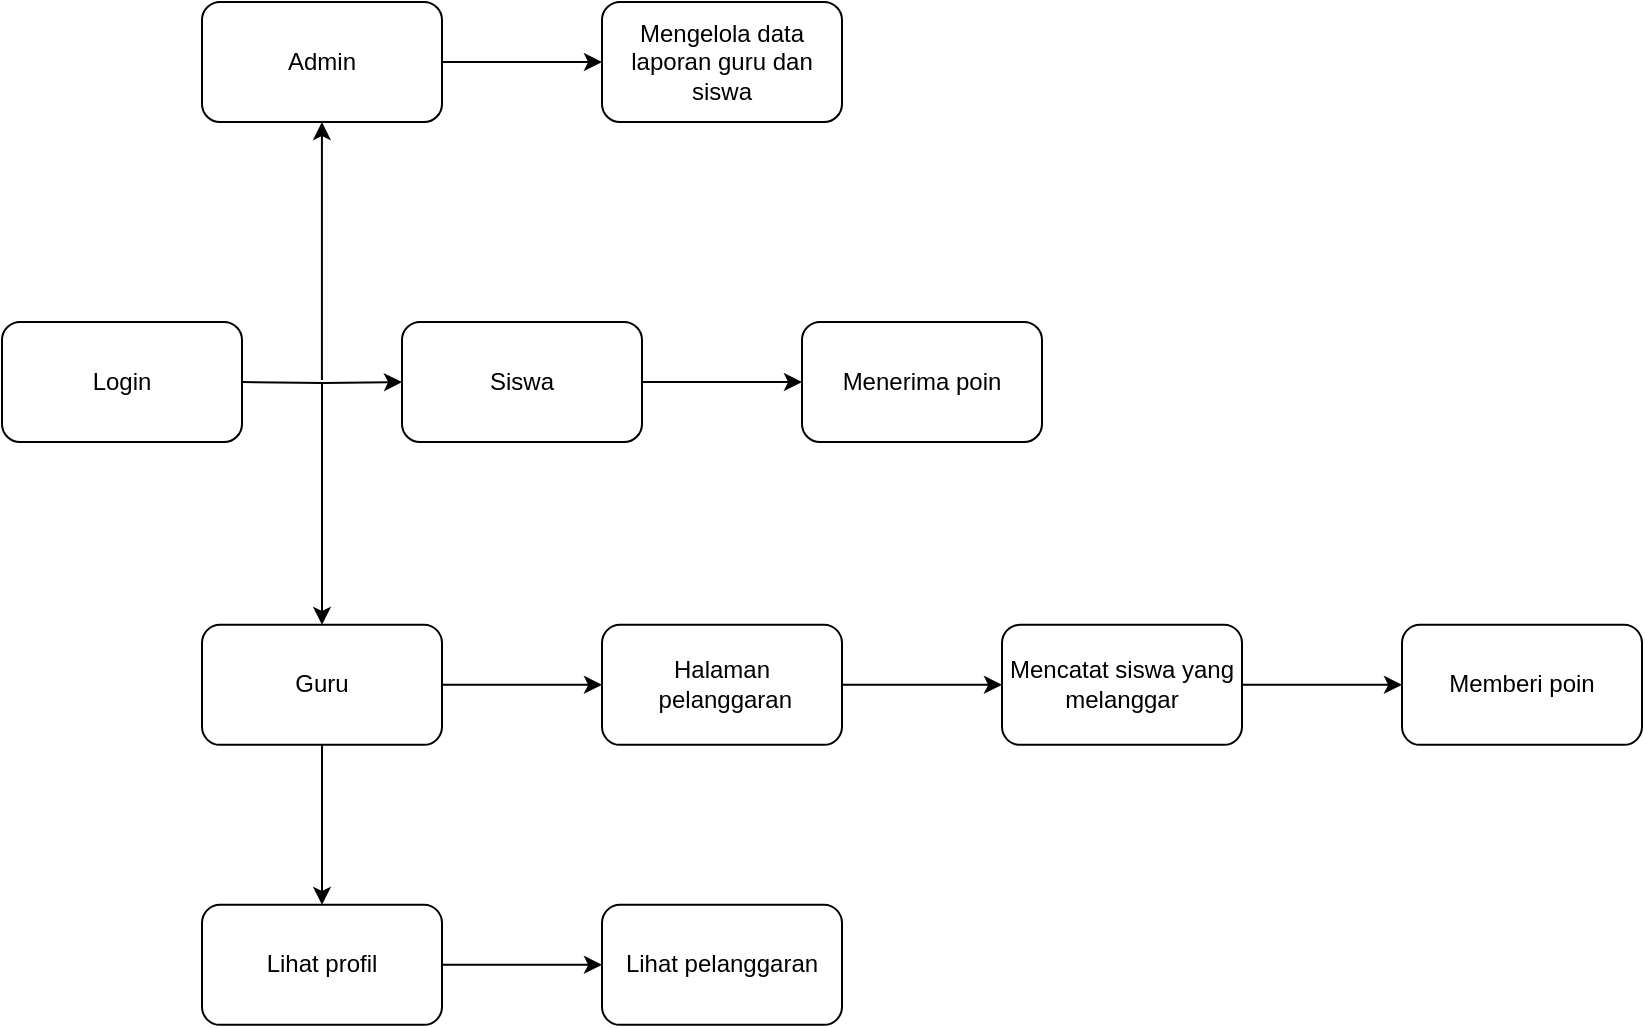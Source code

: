 <mxfile version="24.7.7">
  <diagram name="Page-1" id="-_9zb6RwKj41XNHzX8Fn">
    <mxGraphModel dx="1147" dy="589" grid="1" gridSize="10" guides="1" tooltips="1" connect="1" arrows="1" fold="1" page="1" pageScale="1" pageWidth="850" pageHeight="1100" math="0" shadow="0">
      <root>
        <mxCell id="0" />
        <mxCell id="1" parent="0" />
        <mxCell id="NiA0qLHuh1PLWfHYA17D-5" value="" style="edgeStyle=orthogonalEdgeStyle;rounded=0;orthogonalLoop=1;jettySize=auto;html=1;" parent="1" target="NiA0qLHuh1PLWfHYA17D-4" edge="1">
          <mxGeometry relative="1" as="geometry">
            <mxPoint x="140" y="400.0" as="sourcePoint" />
          </mxGeometry>
        </mxCell>
        <mxCell id="NiA0qLHuh1PLWfHYA17D-1" value="Login" style="rounded=1;whiteSpace=wrap;html=1;" parent="1" vertex="1">
          <mxGeometry x="20" y="370" width="120" height="60" as="geometry" />
        </mxCell>
        <mxCell id="nGJUvvnxSwFZKM965cP_-13" value="" style="edgeStyle=orthogonalEdgeStyle;rounded=0;orthogonalLoop=1;jettySize=auto;html=1;" edge="1" parent="1" source="NiA0qLHuh1PLWfHYA17D-4" target="nGJUvvnxSwFZKM965cP_-12">
          <mxGeometry relative="1" as="geometry" />
        </mxCell>
        <mxCell id="NiA0qLHuh1PLWfHYA17D-4" value="Siswa" style="whiteSpace=wrap;html=1;rounded=1;" parent="1" vertex="1">
          <mxGeometry x="220" y="370" width="120" height="60" as="geometry" />
        </mxCell>
        <mxCell id="NiA0qLHuh1PLWfHYA17D-20" value="" style="endArrow=classic;html=1;rounded=0;" parent="1" edge="1">
          <mxGeometry width="50" height="50" relative="1" as="geometry">
            <mxPoint x="179.96" y="399" as="sourcePoint" />
            <mxPoint x="179.96" y="270" as="targetPoint" />
          </mxGeometry>
        </mxCell>
        <mxCell id="NiA0qLHuh1PLWfHYA17D-21" value="" style="endArrow=classic;html=1;rounded=0;" parent="1" target="NiA0qLHuh1PLWfHYA17D-23" edge="1">
          <mxGeometry width="50" height="50" relative="1" as="geometry">
            <mxPoint x="180" y="400" as="sourcePoint" />
            <mxPoint x="180" y="480.432" as="targetPoint" />
          </mxGeometry>
        </mxCell>
        <mxCell id="NiA0qLHuh1PLWfHYA17D-31" value="" style="edgeStyle=orthogonalEdgeStyle;rounded=0;orthogonalLoop=1;jettySize=auto;html=1;" parent="1" source="NiA0qLHuh1PLWfHYA17D-23" target="NiA0qLHuh1PLWfHYA17D-30" edge="1">
          <mxGeometry relative="1" as="geometry" />
        </mxCell>
        <mxCell id="NiA0qLHuh1PLWfHYA17D-33" value="" style="edgeStyle=orthogonalEdgeStyle;rounded=0;orthogonalLoop=1;jettySize=auto;html=1;" parent="1" source="NiA0qLHuh1PLWfHYA17D-23" target="NiA0qLHuh1PLWfHYA17D-32" edge="1">
          <mxGeometry relative="1" as="geometry" />
        </mxCell>
        <mxCell id="NiA0qLHuh1PLWfHYA17D-23" value="Guru" style="rounded=1;whiteSpace=wrap;html=1;" parent="1" vertex="1">
          <mxGeometry x="120" y="521.432" width="120" height="60" as="geometry" />
        </mxCell>
        <mxCell id="nGJUvvnxSwFZKM965cP_-15" value="" style="edgeStyle=orthogonalEdgeStyle;rounded=0;orthogonalLoop=1;jettySize=auto;html=1;" edge="1" parent="1" source="NiA0qLHuh1PLWfHYA17D-30" target="nGJUvvnxSwFZKM965cP_-14">
          <mxGeometry relative="1" as="geometry" />
        </mxCell>
        <mxCell id="NiA0qLHuh1PLWfHYA17D-30" value="Halaman&lt;div&gt;&amp;nbsp;pelanggaran&lt;/div&gt;" style="whiteSpace=wrap;html=1;rounded=1;" parent="1" vertex="1">
          <mxGeometry x="320" y="521.432" width="120" height="60" as="geometry" />
        </mxCell>
        <mxCell id="nGJUvvnxSwFZKM965cP_-21" value="" style="edgeStyle=orthogonalEdgeStyle;rounded=0;orthogonalLoop=1;jettySize=auto;html=1;" edge="1" parent="1" source="NiA0qLHuh1PLWfHYA17D-32" target="nGJUvvnxSwFZKM965cP_-20">
          <mxGeometry relative="1" as="geometry" />
        </mxCell>
        <mxCell id="NiA0qLHuh1PLWfHYA17D-32" value="Lihat profil" style="whiteSpace=wrap;html=1;rounded=1;" parent="1" vertex="1">
          <mxGeometry x="120" y="661.432" width="120" height="60" as="geometry" />
        </mxCell>
        <mxCell id="nGJUvvnxSwFZKM965cP_-11" value="" style="edgeStyle=orthogonalEdgeStyle;rounded=0;orthogonalLoop=1;jettySize=auto;html=1;" edge="1" parent="1" source="nGJUvvnxSwFZKM965cP_-5" target="nGJUvvnxSwFZKM965cP_-10">
          <mxGeometry relative="1" as="geometry" />
        </mxCell>
        <mxCell id="nGJUvvnxSwFZKM965cP_-5" value="Admin" style="rounded=1;whiteSpace=wrap;html=1;" vertex="1" parent="1">
          <mxGeometry x="120" y="210" width="120" height="60" as="geometry" />
        </mxCell>
        <mxCell id="nGJUvvnxSwFZKM965cP_-10" value="Mengelola data laporan guru dan siswa" style="rounded=1;whiteSpace=wrap;html=1;" vertex="1" parent="1">
          <mxGeometry x="320" y="210" width="120" height="60" as="geometry" />
        </mxCell>
        <mxCell id="nGJUvvnxSwFZKM965cP_-12" value="Menerima poin" style="whiteSpace=wrap;html=1;rounded=1;" vertex="1" parent="1">
          <mxGeometry x="420" y="370" width="120" height="60" as="geometry" />
        </mxCell>
        <mxCell id="nGJUvvnxSwFZKM965cP_-17" value="" style="edgeStyle=orthogonalEdgeStyle;rounded=0;orthogonalLoop=1;jettySize=auto;html=1;" edge="1" parent="1" source="nGJUvvnxSwFZKM965cP_-14" target="nGJUvvnxSwFZKM965cP_-16">
          <mxGeometry relative="1" as="geometry" />
        </mxCell>
        <mxCell id="nGJUvvnxSwFZKM965cP_-14" value="Mencatat siswa yang melanggar" style="whiteSpace=wrap;html=1;rounded=1;" vertex="1" parent="1">
          <mxGeometry x="520" y="521.432" width="120" height="60" as="geometry" />
        </mxCell>
        <mxCell id="nGJUvvnxSwFZKM965cP_-16" value="Memberi poin" style="whiteSpace=wrap;html=1;rounded=1;" vertex="1" parent="1">
          <mxGeometry x="720" y="521.432" width="120" height="60" as="geometry" />
        </mxCell>
        <mxCell id="nGJUvvnxSwFZKM965cP_-20" value="Lihat pelanggaran" style="whiteSpace=wrap;html=1;rounded=1;" vertex="1" parent="1">
          <mxGeometry x="320" y="661.432" width="120" height="60" as="geometry" />
        </mxCell>
      </root>
    </mxGraphModel>
  </diagram>
</mxfile>
